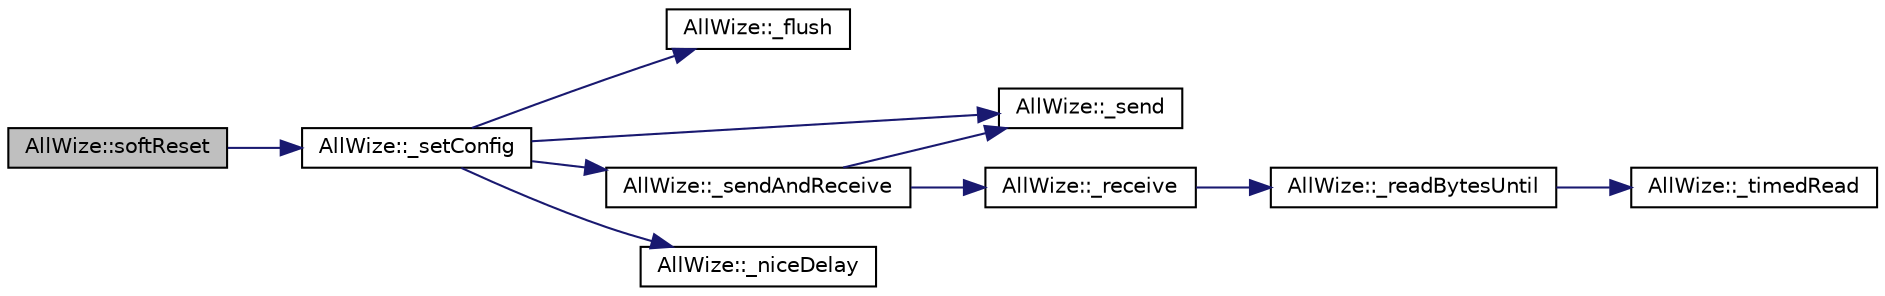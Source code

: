 digraph "AllWize::softReset"
{
  edge [fontname="Helvetica",fontsize="10",labelfontname="Helvetica",labelfontsize="10"];
  node [fontname="Helvetica",fontsize="10",shape=record];
  rankdir="LR";
  Node1689 [label="AllWize::softReset",height=0.2,width=0.4,color="black", fillcolor="grey75", style="filled", fontcolor="black"];
  Node1689 -> Node1690 [color="midnightblue",fontsize="10",style="solid",fontname="Helvetica"];
  Node1690 [label="AllWize::_setConfig",height=0.2,width=0.4,color="black", fillcolor="white", style="filled",URL="$classAllWize.html#a493af0599b973f713192b175000264e6",tooltip="Sets or unsets config mode. "];
  Node1690 -> Node1691 [color="midnightblue",fontsize="10",style="solid",fontname="Helvetica"];
  Node1691 [label="AllWize::_flush",height=0.2,width=0.4,color="black", fillcolor="white", style="filled",URL="$classAllWize.html#ace21941ce1a1174ef567c1a269ebf551",tooltip="Flushes the serial line to the module. "];
  Node1690 -> Node1692 [color="midnightblue",fontsize="10",style="solid",fontname="Helvetica"];
  Node1692 [label="AllWize::_sendAndReceive",height=0.2,width=0.4,color="black", fillcolor="white", style="filled",URL="$classAllWize.html#af4c575f742b3c2a837058846b83fbfe1",tooltip="Sends a binary buffer and waits for response. Returns the number of bytes received and stored in the ..."];
  Node1692 -> Node1693 [color="midnightblue",fontsize="10",style="solid",fontname="Helvetica"];
  Node1693 [label="AllWize::_send",height=0.2,width=0.4,color="black", fillcolor="white", style="filled",URL="$classAllWize.html#ac194cac5fd63b864ef567fb7a51a2ac9",tooltip="Sends a binary buffer to the module UART. Returns the number of bytes actually sent. "];
  Node1692 -> Node1694 [color="midnightblue",fontsize="10",style="solid",fontname="Helvetica"];
  Node1694 [label="AllWize::_receive",height=0.2,width=0.4,color="black", fillcolor="white", style="filled",URL="$classAllWize.html#a197c8bd0c47789acefd4e360ca697feb",tooltip="Listens to incoming data from the module until timeout or END_OF_RESPONSE. "];
  Node1694 -> Node1695 [color="midnightblue",fontsize="10",style="solid",fontname="Helvetica"];
  Node1695 [label="AllWize::_readBytesUntil",height=0.2,width=0.4,color="black", fillcolor="white", style="filled",URL="$classAllWize.html#a3cdbc480293b0e3c24107c549b485d5c",tooltip="Reads the stream buffer up to a certain char or times out. "];
  Node1695 -> Node1696 [color="midnightblue",fontsize="10",style="solid",fontname="Helvetica"];
  Node1696 [label="AllWize::_timedRead",height=0.2,width=0.4,color="black", fillcolor="white", style="filled",URL="$classAllWize.html#ac33ba05cebc3de22babb477922a07eaf",tooltip="Reads a byte from the stream with a timeout. "];
  Node1690 -> Node1693 [color="midnightblue",fontsize="10",style="solid",fontname="Helvetica"];
  Node1690 -> Node1697 [color="midnightblue",fontsize="10",style="solid",fontname="Helvetica"];
  Node1697 [label="AllWize::_niceDelay",height=0.2,width=0.4,color="black", fillcolor="white", style="filled",URL="$classAllWize.html#afeed45d2a47e184092d6dcd64c22fb72",tooltip="Does a non-blocking delay. "];
}
